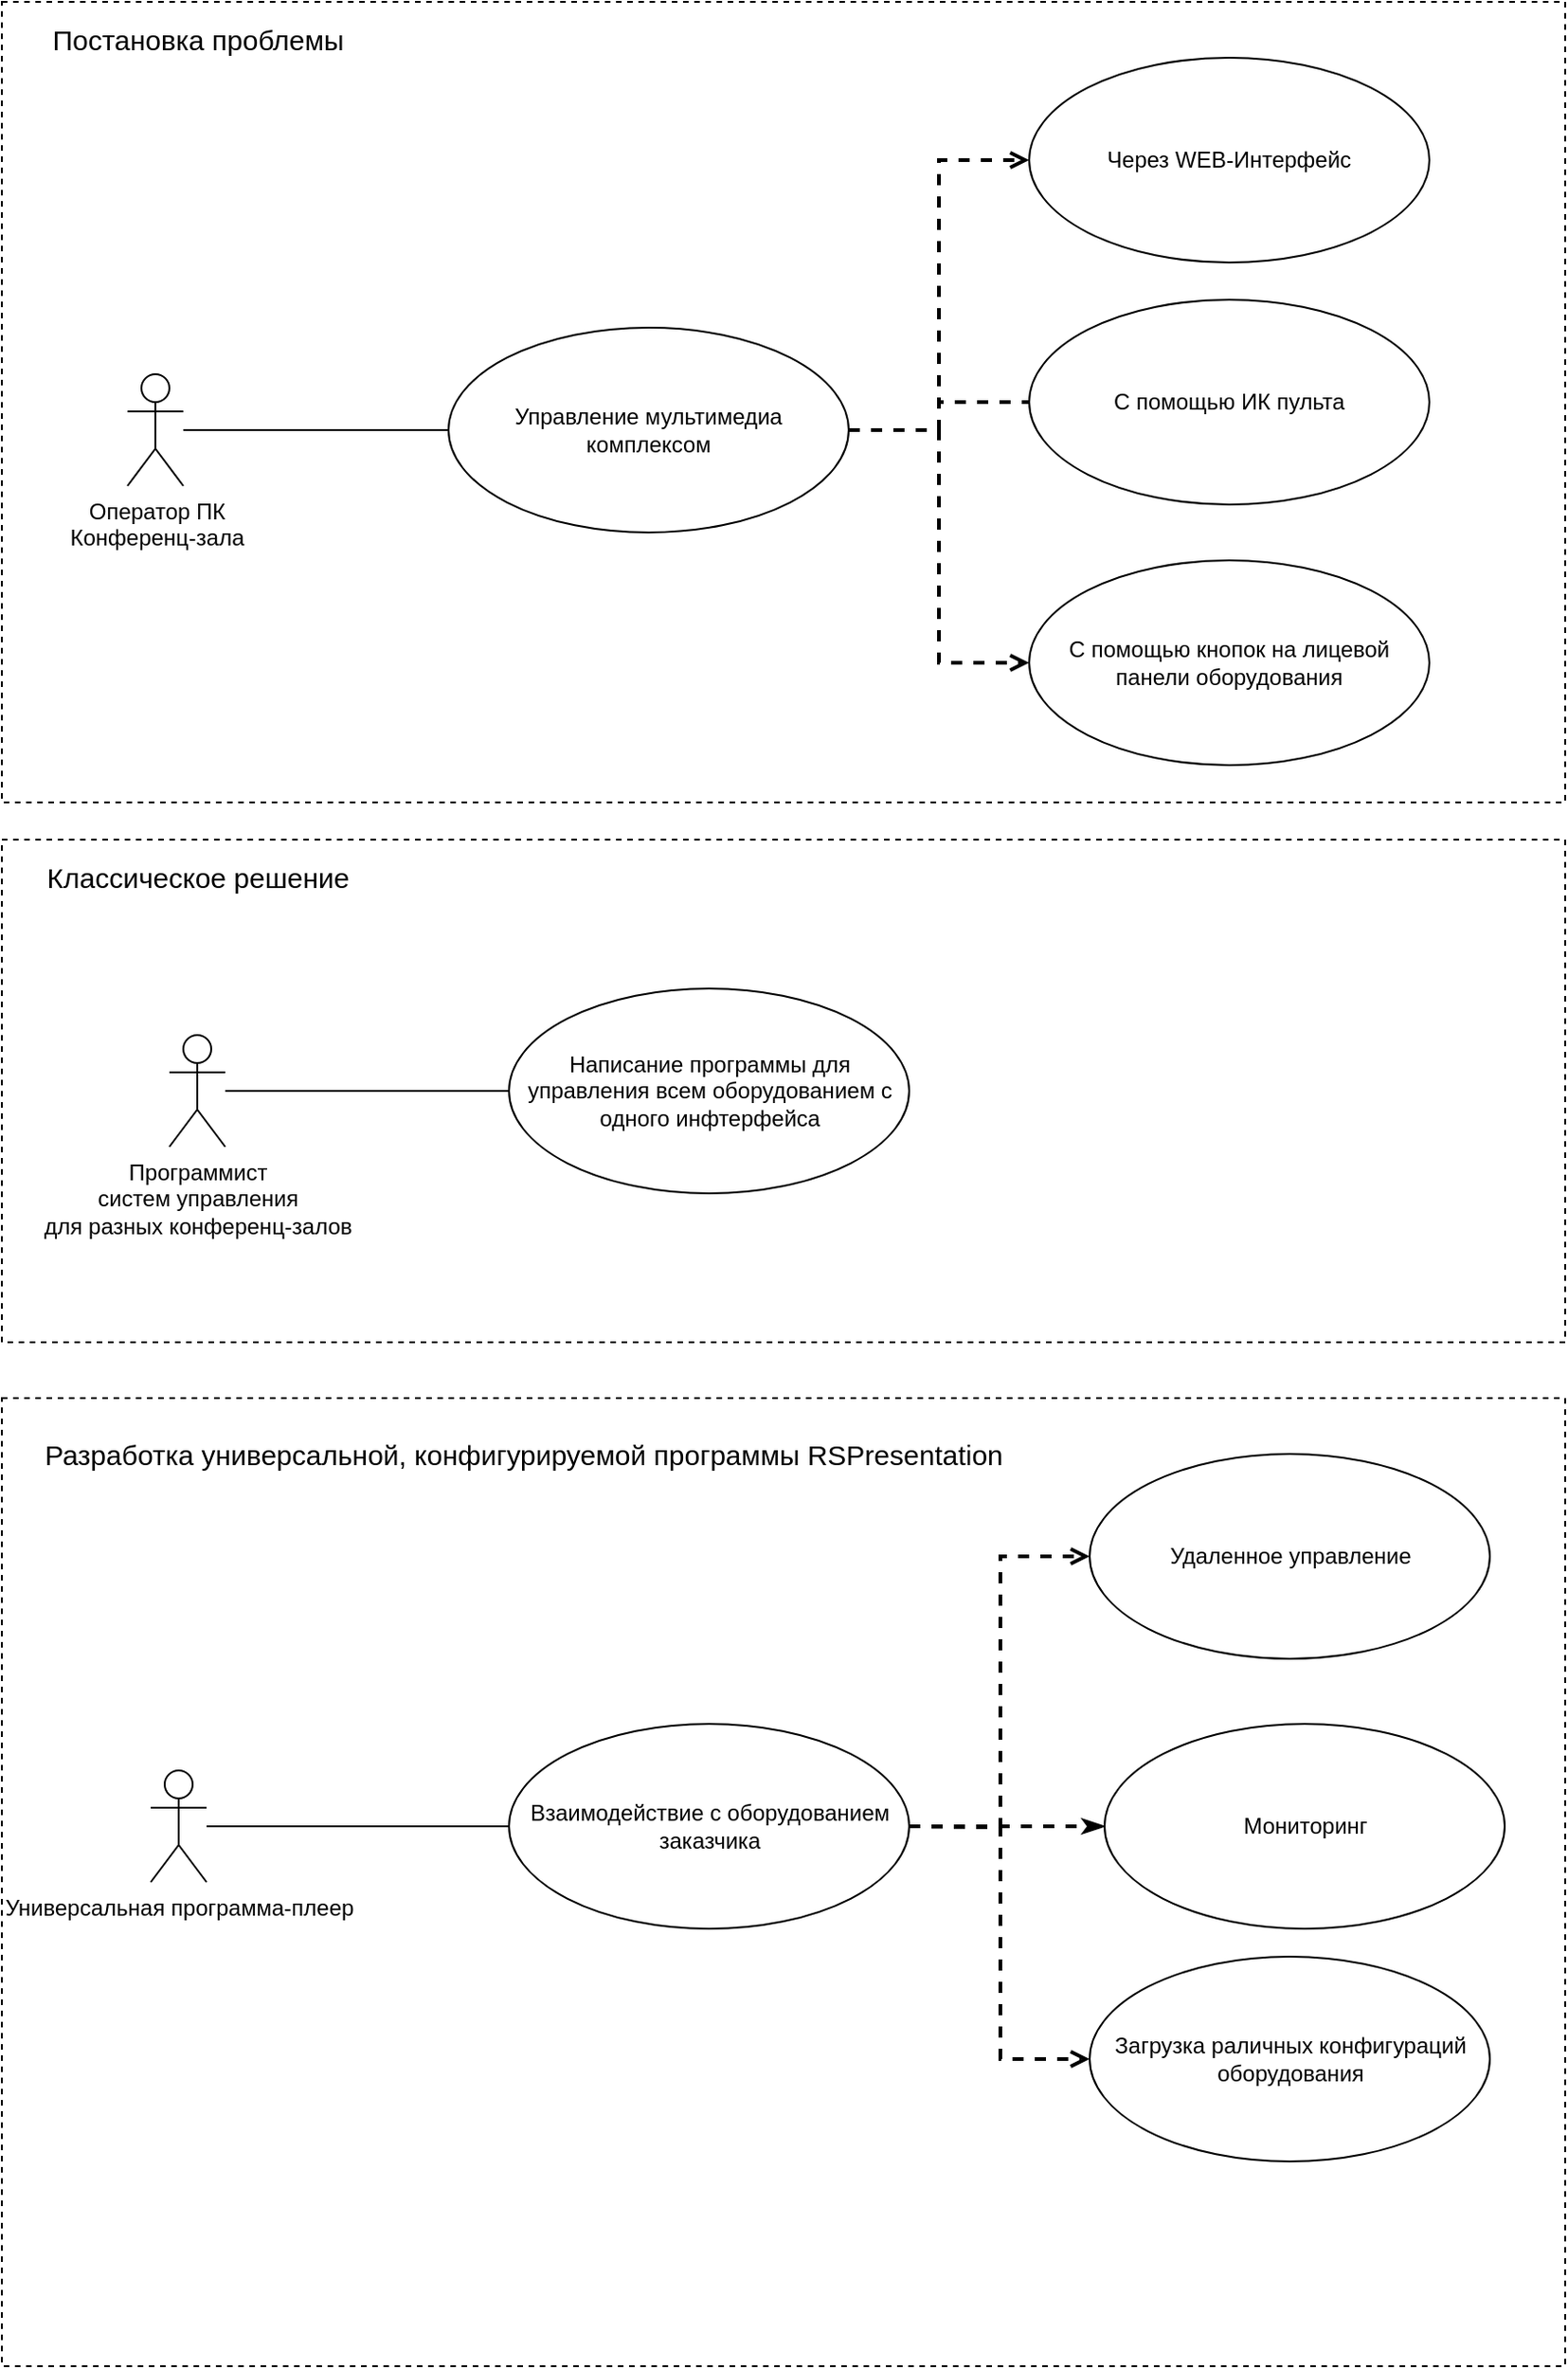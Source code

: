 <mxfile version="15.4.3" type="device"><diagram id="lWRRkGcharTB6wI6O1_C" name="Page-1"><mxGraphModel dx="1448" dy="1880" grid="1" gridSize="10" guides="1" tooltips="1" connect="1" arrows="1" fold="1" page="1" pageScale="1" pageWidth="827" pageHeight="1169" math="0" shadow="0"><root><mxCell id="0"/><mxCell id="1" parent="0"/><mxCell id="hB2niwfxf4InApL0Sc4B-24" value="" style="rounded=0;whiteSpace=wrap;html=1;fillColor=none;dashed=1;" vertex="1" parent="1"><mxGeometry x="60" y="-30" width="840" height="430" as="geometry"/></mxCell><mxCell id="hB2niwfxf4InApL0Sc4B-28" value="" style="rounded=0;whiteSpace=wrap;html=1;fillColor=none;dashed=1;" vertex="1" parent="1"><mxGeometry x="60" y="720" width="840" height="520" as="geometry"/></mxCell><mxCell id="hB2niwfxf4InApL0Sc4B-25" value="" style="rounded=0;whiteSpace=wrap;html=1;fillColor=none;dashed=1;" vertex="1" parent="1"><mxGeometry x="60" y="420" width="840" height="270" as="geometry"/></mxCell><mxCell id="hB2niwfxf4InApL0Sc4B-3" style="edgeStyle=orthogonalEdgeStyle;rounded=0;orthogonalLoop=1;jettySize=auto;html=1;endArrow=none;endFill=0;" edge="1" parent="1" source="hB2niwfxf4InApL0Sc4B-1" target="hB2niwfxf4InApL0Sc4B-2"><mxGeometry relative="1" as="geometry"/></mxCell><mxCell id="hB2niwfxf4InApL0Sc4B-1" value="Оператор ПК&lt;br&gt;Конференц-зала" style="shape=umlActor;verticalLabelPosition=bottom;verticalAlign=top;html=1;outlineConnect=0;" vertex="1" parent="1"><mxGeometry x="127.5" y="170" width="30" height="60" as="geometry"/></mxCell><mxCell id="hB2niwfxf4InApL0Sc4B-7" style="edgeStyle=orthogonalEdgeStyle;rounded=0;orthogonalLoop=1;jettySize=auto;html=1;entryX=0;entryY=0.5;entryDx=0;entryDy=0;endArrow=open;endFill=0;strokeWidth=2;dashed=1;" edge="1" parent="1" source="hB2niwfxf4InApL0Sc4B-2" target="hB2niwfxf4InApL0Sc4B-4"><mxGeometry relative="1" as="geometry"/></mxCell><mxCell id="hB2niwfxf4InApL0Sc4B-8" style="edgeStyle=orthogonalEdgeStyle;rounded=0;orthogonalLoop=1;jettySize=auto;html=1;entryX=0;entryY=0.5;entryDx=0;entryDy=0;endArrow=none;endFill=0;strokeWidth=2;dashed=1;" edge="1" parent="1" source="hB2niwfxf4InApL0Sc4B-2" target="hB2niwfxf4InApL0Sc4B-5"><mxGeometry relative="1" as="geometry"/></mxCell><mxCell id="hB2niwfxf4InApL0Sc4B-9" style="edgeStyle=orthogonalEdgeStyle;rounded=0;orthogonalLoop=1;jettySize=auto;html=1;entryX=0;entryY=0.5;entryDx=0;entryDy=0;endArrow=open;endFill=0;dashed=1;strokeWidth=2;" edge="1" parent="1" source="hB2niwfxf4InApL0Sc4B-2" target="hB2niwfxf4InApL0Sc4B-6"><mxGeometry relative="1" as="geometry"/></mxCell><mxCell id="hB2niwfxf4InApL0Sc4B-2" value="Управление мультимедиа комплексом" style="ellipse;whiteSpace=wrap;html=1;" vertex="1" parent="1"><mxGeometry x="300" y="145" width="215" height="110" as="geometry"/></mxCell><mxCell id="hB2niwfxf4InApL0Sc4B-4" value="Через WEB-Интерфейс" style="ellipse;whiteSpace=wrap;html=1;" vertex="1" parent="1"><mxGeometry x="612" width="215" height="110" as="geometry"/></mxCell><mxCell id="hB2niwfxf4InApL0Sc4B-5" value="С помощью ИК пульта" style="ellipse;whiteSpace=wrap;html=1;" vertex="1" parent="1"><mxGeometry x="612" y="130" width="215" height="110" as="geometry"/></mxCell><mxCell id="hB2niwfxf4InApL0Sc4B-6" value="С помощью кнопок на лицевой панели оборудования" style="ellipse;whiteSpace=wrap;html=1;" vertex="1" parent="1"><mxGeometry x="612" y="270" width="215" height="110" as="geometry"/></mxCell><mxCell id="hB2niwfxf4InApL0Sc4B-13" style="edgeStyle=orthogonalEdgeStyle;rounded=0;orthogonalLoop=1;jettySize=auto;html=1;entryX=0;entryY=0.5;entryDx=0;entryDy=0;endArrow=none;endFill=0;strokeWidth=1;" edge="1" parent="1" source="hB2niwfxf4InApL0Sc4B-10" target="hB2niwfxf4InApL0Sc4B-12"><mxGeometry relative="1" as="geometry"/></mxCell><mxCell id="hB2niwfxf4InApL0Sc4B-10" value="Программист &lt;br&gt;систем управления &lt;br&gt;для разных конференц-залов" style="shape=umlActor;verticalLabelPosition=bottom;verticalAlign=top;html=1;outlineConnect=0;" vertex="1" parent="1"><mxGeometry x="150" y="525" width="30" height="60" as="geometry"/></mxCell><mxCell id="hB2niwfxf4InApL0Sc4B-12" value="Написание программы для управления всем оборудованием с одного инфтерфейса" style="ellipse;whiteSpace=wrap;html=1;" vertex="1" parent="1"><mxGeometry x="332.5" y="500" width="215" height="110" as="geometry"/></mxCell><mxCell id="hB2niwfxf4InApL0Sc4B-17" style="edgeStyle=orthogonalEdgeStyle;rounded=0;orthogonalLoop=1;jettySize=auto;html=1;entryX=0;entryY=0.5;entryDx=0;entryDy=0;endArrow=none;endFill=0;strokeWidth=1;" edge="1" parent="1" source="hB2niwfxf4InApL0Sc4B-14" target="hB2niwfxf4InApL0Sc4B-15"><mxGeometry relative="1" as="geometry"/></mxCell><mxCell id="hB2niwfxf4InApL0Sc4B-14" value="Универсальная программа-плеер" style="shape=umlActor;verticalLabelPosition=bottom;verticalAlign=top;html=1;outlineConnect=0;" vertex="1" parent="1"><mxGeometry x="140" y="920" width="30" height="60" as="geometry"/></mxCell><mxCell id="hB2niwfxf4InApL0Sc4B-15" value="Взаимодействие с оборудованием заказчика" style="ellipse;whiteSpace=wrap;html=1;" vertex="1" parent="1"><mxGeometry x="332.5" y="895" width="215" height="110" as="geometry"/></mxCell><mxCell id="hB2niwfxf4InApL0Sc4B-18" style="edgeStyle=orthogonalEdgeStyle;rounded=0;orthogonalLoop=1;jettySize=auto;html=1;entryX=0;entryY=0.5;entryDx=0;entryDy=0;endArrow=open;endFill=0;strokeWidth=2;dashed=1;" edge="1" parent="1" target="hB2niwfxf4InApL0Sc4B-21"><mxGeometry relative="1" as="geometry"><mxPoint x="547.5" y="950" as="sourcePoint"/></mxGeometry></mxCell><mxCell id="hB2niwfxf4InApL0Sc4B-19" style="edgeStyle=orthogonalEdgeStyle;rounded=0;orthogonalLoop=1;jettySize=auto;html=1;endArrow=classicThin;endFill=1;strokeWidth=2;dashed=1;entryX=0;entryY=0.5;entryDx=0;entryDy=0;" edge="1" parent="1" target="hB2niwfxf4InApL0Sc4B-22"><mxGeometry relative="1" as="geometry"><mxPoint x="547.5" y="950" as="sourcePoint"/><mxPoint x="612.5" y="950" as="targetPoint"/><Array as="points"><mxPoint x="642.5" y="950"/><mxPoint x="642.5" y="950"/></Array></mxGeometry></mxCell><mxCell id="hB2niwfxf4InApL0Sc4B-21" value="Удаленное управление" style="ellipse;whiteSpace=wrap;html=1;" vertex="1" parent="1"><mxGeometry x="644.5" y="750" width="215" height="110" as="geometry"/></mxCell><mxCell id="hB2niwfxf4InApL0Sc4B-22" value="Мониторинг" style="ellipse;whiteSpace=wrap;html=1;" vertex="1" parent="1"><mxGeometry x="652.5" y="895" width="215" height="110" as="geometry"/></mxCell><mxCell id="hB2niwfxf4InApL0Sc4B-26" value="Постановка проблемы" style="text;html=1;resizable=0;autosize=1;align=center;verticalAlign=middle;points=[];fillColor=none;strokeColor=none;rounded=0;dashed=1;fontSize=15;" vertex="1" parent="1"><mxGeometry x="80" y="-20" width="170" height="20" as="geometry"/></mxCell><mxCell id="hB2niwfxf4InApL0Sc4B-27" value="Классическое решение" style="text;html=1;resizable=0;autosize=1;align=center;verticalAlign=middle;points=[];fillColor=none;strokeColor=none;rounded=0;dashed=1;fontSize=15;" vertex="1" parent="1"><mxGeometry x="75" y="430" width="180" height="20" as="geometry"/></mxCell><mxCell id="hB2niwfxf4InApL0Sc4B-29" value="Разработка универсальной, конфигурируемой программы RSPresentation" style="text;html=1;resizable=0;autosize=1;align=center;verticalAlign=middle;points=[];fillColor=none;strokeColor=none;rounded=0;dashed=1;fontSize=15;" vertex="1" parent="1"><mxGeometry x="75" y="740" width="530" height="20" as="geometry"/></mxCell><mxCell id="hB2niwfxf4InApL0Sc4B-30" style="edgeStyle=orthogonalEdgeStyle;rounded=0;orthogonalLoop=1;jettySize=auto;html=1;entryX=0;entryY=0.5;entryDx=0;entryDy=0;endArrow=open;endFill=0;dashed=1;strokeWidth=2;" edge="1" parent="1" target="hB2niwfxf4InApL0Sc4B-31"><mxGeometry relative="1" as="geometry"><mxPoint x="547.5" y="950" as="sourcePoint"/></mxGeometry></mxCell><mxCell id="hB2niwfxf4InApL0Sc4B-31" value="Загрузка раличных конфигураций оборудования" style="ellipse;whiteSpace=wrap;html=1;" vertex="1" parent="1"><mxGeometry x="644.5" y="1020" width="215" height="110" as="geometry"/></mxCell></root></mxGraphModel></diagram></mxfile>